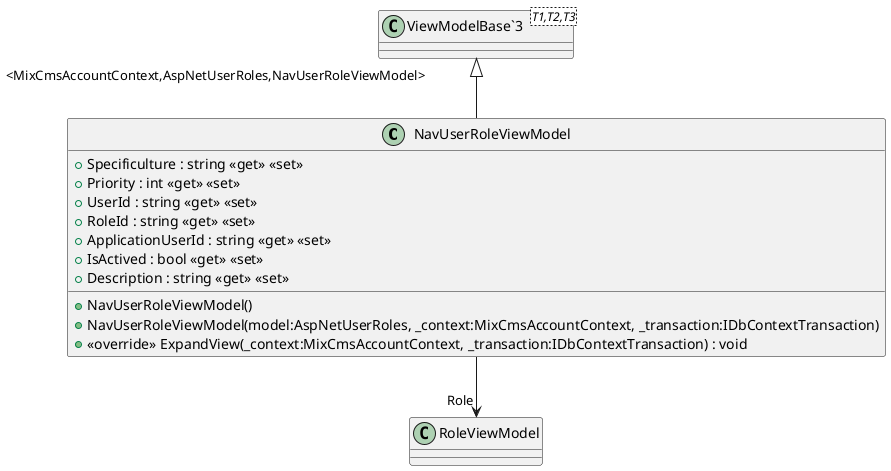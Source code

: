 @startuml
class NavUserRoleViewModel {
    + Specificulture : string <<get>> <<set>>
    + Priority : int <<get>> <<set>>
    + UserId : string <<get>> <<set>>
    + RoleId : string <<get>> <<set>>
    + ApplicationUserId : string <<get>> <<set>>
    + IsActived : bool <<get>> <<set>>
    + Description : string <<get>> <<set>>
    + NavUserRoleViewModel()
    + NavUserRoleViewModel(model:AspNetUserRoles, _context:MixCmsAccountContext, _transaction:IDbContextTransaction)
    + <<override>> ExpandView(_context:MixCmsAccountContext, _transaction:IDbContextTransaction) : void
}
class "ViewModelBase`3"<T1,T2,T3> {
}
"ViewModelBase`3" "<MixCmsAccountContext,AspNetUserRoles,NavUserRoleViewModel>" <|-- NavUserRoleViewModel
NavUserRoleViewModel --> "Role" RoleViewModel
@enduml
